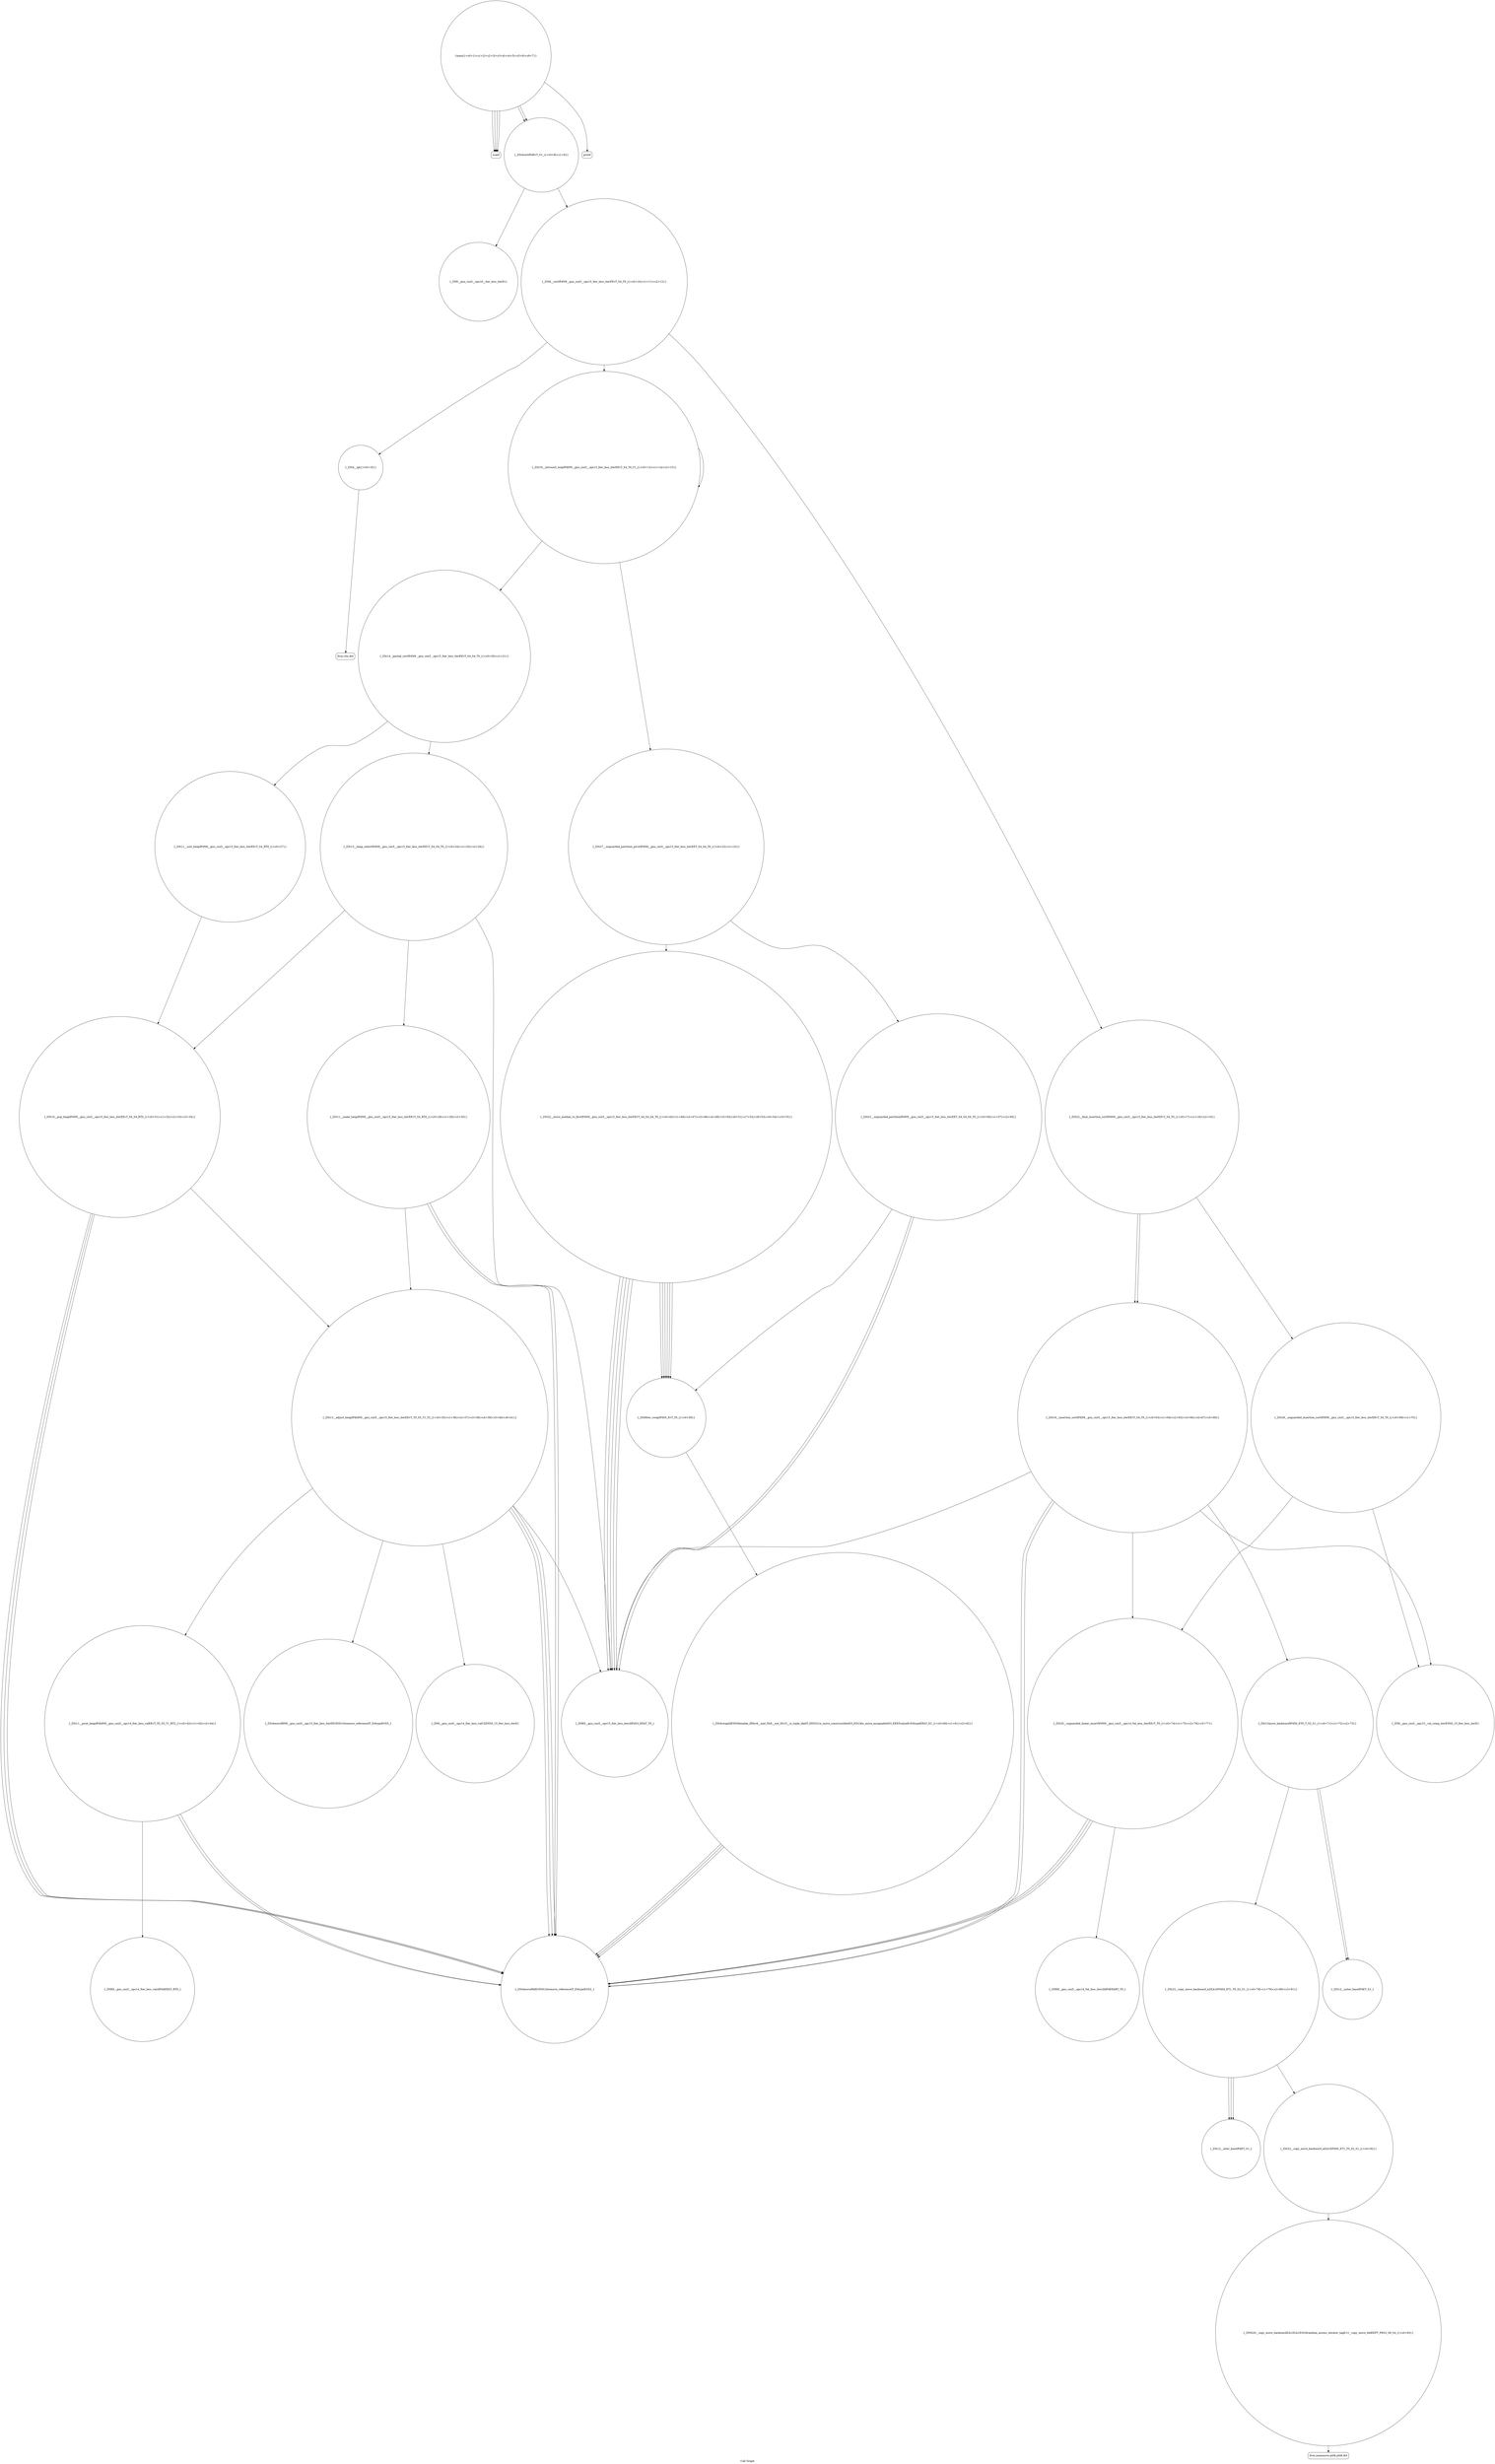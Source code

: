 digraph "Call Graph" {
	label="Call Graph";

	Node0x5622f806c9f0 [shape=record,shape=circle,label="{main|{<s0>1|<s1>2|<s2>3|<s3>4|<s4>5|<s5>6|<s6>7}}"];
	Node0x5622f806c9f0:s0 -> Node0x5622f806ce80[color=black];
	Node0x5622f806c9f0:s1 -> Node0x5622f806ce80[color=black];
	Node0x5622f806c9f0:s2 -> Node0x5622f806ce80[color=black];
	Node0x5622f806c9f0:s3 -> Node0x5622f806ce80[color=black];
	Node0x5622f806c9f0:s4 -> Node0x5622f806cf00[color=black];
	Node0x5622f806c9f0:s5 -> Node0x5622f806cf00[color=black];
	Node0x5622f806c9f0:s6 -> Node0x5622f806cf80[color=black];
	Node0x5622f806db00 [shape=record,shape=Mrecord,label="{llvm.ctlz.i64}"];
	Node0x5622f806d180 [shape=record,shape=circle,label="{_ZSt4__lgl|{<s0>16}}"];
	Node0x5622f806d180:s0 -> Node0x5622f806db00[color=black];
	Node0x5622f806de80 [shape=record,shape=circle,label="{_ZSt12__miter_baseIPdET_S1_}"];
	Node0x5622f806d500 [shape=record,shape=circle,label="{_ZNK9__gnu_cxx5__ops15_Iter_less_iterclIPdS3_EEbT_T0_}"];
	Node0x5622f806d880 [shape=record,shape=circle,label="{_ZNK9__gnu_cxx5__ops14_Iter_less_valclIPddEEbT_RT0_}"];
	Node0x5622f806cf00 [shape=record,shape=circle,label="{_ZSt4sortIPdEvT_S1_|{<s0>8|<s1>9}}"];
	Node0x5622f806cf00:s0 -> Node0x5622f806d080[color=black];
	Node0x5622f806cf00:s1 -> Node0x5622f806d000[color=black];
	Node0x5622f806dc00 [shape=record,shape=circle,label="{_ZSt26__unguarded_insertion_sortIPdN9__gnu_cxx5__ops15_Iter_less_iterEEvT_S4_T0_|{<s0>69|<s1>70}}"];
	Node0x5622f806dc00:s0 -> Node0x5622f806dd80[color=black];
	Node0x5622f806dc00:s1 -> Node0x5622f806dd00[color=black];
	Node0x5622f806d280 [shape=record,shape=circle,label="{_ZSt14__partial_sortIPdN9__gnu_cxx5__ops15_Iter_less_iterEEvT_S4_S4_T0_|{<s0>20|<s1>21}}"];
	Node0x5622f806d280:s0 -> Node0x5622f806d380[color=black];
	Node0x5622f806d280:s1 -> Node0x5622f806d400[color=black];
	Node0x5622f806df80 [shape=record,shape=circle,label="{_ZSt12__niter_baseIPdET_S1_}"];
	Node0x5622f806d600 [shape=record,shape=circle,label="{_ZSt4moveIRdEONSt16remove_referenceIT_E4typeEOS2_}"];
	Node0x5622f806d980 [shape=record,shape=circle,label="{_ZSt21__unguarded_partitionIPdN9__gnu_cxx5__ops15_Iter_less_iterEET_S4_S4_S4_T0_|{<s0>56|<s1>57|<s2>58}}"];
	Node0x5622f806d980:s0 -> Node0x5622f806d500[color=black];
	Node0x5622f806d980:s1 -> Node0x5622f806d500[color=black];
	Node0x5622f806d980:s2 -> Node0x5622f806da00[color=black];
	Node0x5622f806d000 [shape=record,shape=circle,label="{_ZSt6__sortIPdN9__gnu_cxx5__ops15_Iter_less_iterEEvT_S4_T0_|{<s0>10|<s1>11|<s2>12}}"];
	Node0x5622f806d000:s0 -> Node0x5622f806d180[color=black];
	Node0x5622f806d000:s1 -> Node0x5622f806d100[color=black];
	Node0x5622f806d000:s2 -> Node0x5622f806d200[color=black];
	Node0x5622f806dd00 [shape=record,shape=circle,label="{_ZSt25__unguarded_linear_insertIPdN9__gnu_cxx5__ops14_Val_less_iterEEvT_T0_|{<s0>74|<s1>75|<s2>76|<s3>77}}"];
	Node0x5622f806dd00:s0 -> Node0x5622f806d600[color=black];
	Node0x5622f806dd00:s1 -> Node0x5622f806e100[color=black];
	Node0x5622f806dd00:s2 -> Node0x5622f806d600[color=black];
	Node0x5622f806dd00:s3 -> Node0x5622f806d600[color=black];
	Node0x5622f806d380 [shape=record,shape=circle,label="{_ZSt13__heap_selectIPdN9__gnu_cxx5__ops15_Iter_less_iterEEvT_S4_S4_T0_|{<s0>24|<s1>25|<s2>26}}"];
	Node0x5622f806d380:s0 -> Node0x5622f806d480[color=black];
	Node0x5622f806d380:s1 -> Node0x5622f806d500[color=black];
	Node0x5622f806d380:s2 -> Node0x5622f806d580[color=black];
	Node0x5622f806e080 [shape=record,shape=Mrecord,label="{llvm.memmove.p0i8.p0i8.i64}"];
	Node0x5622f806d700 [shape=record,shape=circle,label="{_ZSt4moveIRN9__gnu_cxx5__ops15_Iter_less_iterEEONSt16remove_referenceIT_E4typeEOS5_}"];
	Node0x5622f806da80 [shape=record,shape=circle,label="{_ZSt4swapIdENSt9enable_ifIXsr6__and_ISt6__not_ISt15__is_tuple_likeIT_EESt21is_move_constructibleIS3_ESt18is_move_assignableIS3_EEE5valueEvE4typeERS3_SC_|{<s0>60|<s1>61|<s2>62}}"];
	Node0x5622f806da80:s0 -> Node0x5622f806d600[color=black];
	Node0x5622f806da80:s1 -> Node0x5622f806d600[color=black];
	Node0x5622f806da80:s2 -> Node0x5622f806d600[color=black];
	Node0x5622f806d100 [shape=record,shape=circle,label="{_ZSt16__introsort_loopIPdlN9__gnu_cxx5__ops15_Iter_less_iterEEvT_S4_T0_T1_|{<s0>13|<s1>14|<s2>15}}"];
	Node0x5622f806d100:s0 -> Node0x5622f806d280[color=black];
	Node0x5622f806d100:s1 -> Node0x5622f806d300[color=black];
	Node0x5622f806d100:s2 -> Node0x5622f806d100[color=black];
	Node0x5622f806de00 [shape=record,shape=circle,label="{_ZSt23__copy_move_backward_a2ILb1EPdS0_ET1_T0_S2_S1_|{<s0>78|<s1>79|<s2>80|<s3>81}}"];
	Node0x5622f806de00:s0 -> Node0x5622f806df80[color=black];
	Node0x5622f806de00:s1 -> Node0x5622f806df80[color=black];
	Node0x5622f806de00:s2 -> Node0x5622f806df80[color=black];
	Node0x5622f806de00:s3 -> Node0x5622f806df00[color=black];
	Node0x5622f806d480 [shape=record,shape=circle,label="{_ZSt11__make_heapIPdN9__gnu_cxx5__ops15_Iter_less_iterEEvT_S4_RT0_|{<s0>28|<s1>29|<s2>30}}"];
	Node0x5622f806d480:s0 -> Node0x5622f806d600[color=black];
	Node0x5622f806d480:s1 -> Node0x5622f806d600[color=black];
	Node0x5622f806d480:s2 -> Node0x5622f806d680[color=black];
	Node0x5622f806d800 [shape=record,shape=circle,label="{_ZSt11__push_heapIPdldN9__gnu_cxx5__ops14_Iter_less_valEEvT_T0_S5_T1_RT2_|{<s0>42|<s1>43|<s2>44}}"];
	Node0x5622f806d800:s0 -> Node0x5622f806d880[color=black];
	Node0x5622f806d800:s1 -> Node0x5622f806d600[color=black];
	Node0x5622f806d800:s2 -> Node0x5622f806d600[color=black];
	Node0x5622f806ce80 [shape=record,shape=Mrecord,label="{scanf}"];
	Node0x5622f806db80 [shape=record,shape=circle,label="{_ZSt16__insertion_sortIPdN9__gnu_cxx5__ops15_Iter_less_iterEEvT_S4_T0_|{<s0>63|<s1>64|<s2>65|<s3>66|<s4>67|<s5>68}}"];
	Node0x5622f806db80:s0 -> Node0x5622f806d500[color=black];
	Node0x5622f806db80:s1 -> Node0x5622f806d600[color=black];
	Node0x5622f806db80:s2 -> Node0x5622f806dc80[color=black];
	Node0x5622f806db80:s3 -> Node0x5622f806d600[color=black];
	Node0x5622f806db80:s4 -> Node0x5622f806dd80[color=black];
	Node0x5622f806db80:s5 -> Node0x5622f806dd00[color=black];
	Node0x5622f806d200 [shape=record,shape=circle,label="{_ZSt22__final_insertion_sortIPdN9__gnu_cxx5__ops15_Iter_less_iterEEvT_S4_T0_|{<s0>17|<s1>18|<s2>19}}"];
	Node0x5622f806d200:s0 -> Node0x5622f806db80[color=black];
	Node0x5622f806d200:s1 -> Node0x5622f806dc00[color=black];
	Node0x5622f806d200:s2 -> Node0x5622f806db80[color=black];
	Node0x5622f806df00 [shape=record,shape=circle,label="{_ZSt22__copy_move_backward_aILb1EPdS0_ET1_T0_S2_S1_|{<s0>82}}"];
	Node0x5622f806df00:s0 -> Node0x5622f806e000[color=black];
	Node0x5622f806d580 [shape=record,shape=circle,label="{_ZSt10__pop_heapIPdN9__gnu_cxx5__ops15_Iter_less_iterEEvT_S4_S4_RT0_|{<s0>31|<s1>32|<s2>33|<s3>34}}"];
	Node0x5622f806d580:s0 -> Node0x5622f806d600[color=black];
	Node0x5622f806d580:s1 -> Node0x5622f806d600[color=black];
	Node0x5622f806d580:s2 -> Node0x5622f806d600[color=black];
	Node0x5622f806d580:s3 -> Node0x5622f806d680[color=black];
	Node0x5622f806d900 [shape=record,shape=circle,label="{_ZSt22__move_median_to_firstIPdN9__gnu_cxx5__ops15_Iter_less_iterEEvT_S4_S4_S4_T0_|{<s0>45|<s1>46|<s2>47|<s3>48|<s4>49|<s5>50|<s6>51|<s7>52|<s8>53|<s9>54|<s10>55}}"];
	Node0x5622f806d900:s0 -> Node0x5622f806d500[color=black];
	Node0x5622f806d900:s1 -> Node0x5622f806d500[color=black];
	Node0x5622f806d900:s2 -> Node0x5622f806da00[color=black];
	Node0x5622f806d900:s3 -> Node0x5622f806d500[color=black];
	Node0x5622f806d900:s4 -> Node0x5622f806da00[color=black];
	Node0x5622f806d900:s5 -> Node0x5622f806da00[color=black];
	Node0x5622f806d900:s6 -> Node0x5622f806d500[color=black];
	Node0x5622f806d900:s7 -> Node0x5622f806da00[color=black];
	Node0x5622f806d900:s8 -> Node0x5622f806d500[color=black];
	Node0x5622f806d900:s9 -> Node0x5622f806da00[color=black];
	Node0x5622f806d900:s10 -> Node0x5622f806da00[color=black];
	Node0x5622f806cf80 [shape=record,shape=Mrecord,label="{printf}"];
	Node0x5622f806dc80 [shape=record,shape=circle,label="{_ZSt13move_backwardIPdS0_ET0_T_S2_S1_|{<s0>71|<s1>72|<s2>73}}"];
	Node0x5622f806dc80:s0 -> Node0x5622f806de80[color=black];
	Node0x5622f806dc80:s1 -> Node0x5622f806de80[color=black];
	Node0x5622f806dc80:s2 -> Node0x5622f806de00[color=black];
	Node0x5622f806d300 [shape=record,shape=circle,label="{_ZSt27__unguarded_partition_pivotIPdN9__gnu_cxx5__ops15_Iter_less_iterEET_S4_S4_T0_|{<s0>22|<s1>23}}"];
	Node0x5622f806d300:s0 -> Node0x5622f806d900[color=black];
	Node0x5622f806d300:s1 -> Node0x5622f806d980[color=black];
	Node0x5622f806e000 [shape=record,shape=circle,label="{_ZNSt20__copy_move_backwardILb1ELb1ESt26random_access_iterator_tagE13__copy_move_bIdEEPT_PKS3_S6_S4_|{<s0>83}}"];
	Node0x5622f806e000:s0 -> Node0x5622f806e080[color=black];
	Node0x5622f806d680 [shape=record,shape=circle,label="{_ZSt13__adjust_heapIPdldN9__gnu_cxx5__ops15_Iter_less_iterEEvT_T0_S5_T1_T2_|{<s0>35|<s1>36|<s2>37|<s3>38|<s4>39|<s5>40|<s6>41}}"];
	Node0x5622f806d680:s0 -> Node0x5622f806d500[color=black];
	Node0x5622f806d680:s1 -> Node0x5622f806d600[color=black];
	Node0x5622f806d680:s2 -> Node0x5622f806d600[color=black];
	Node0x5622f806d680:s3 -> Node0x5622f806d700[color=black];
	Node0x5622f806d680:s4 -> Node0x5622f806d780[color=black];
	Node0x5622f806d680:s5 -> Node0x5622f806d600[color=black];
	Node0x5622f806d680:s6 -> Node0x5622f806d800[color=black];
	Node0x5622f806da00 [shape=record,shape=circle,label="{_ZSt9iter_swapIPdS0_EvT_T0_|{<s0>59}}"];
	Node0x5622f806da00:s0 -> Node0x5622f806da80[color=black];
	Node0x5622f806d080 [shape=record,shape=circle,label="{_ZN9__gnu_cxx5__ops16__iter_less_iterEv}"];
	Node0x5622f806dd80 [shape=record,shape=circle,label="{_ZN9__gnu_cxx5__ops15__val_comp_iterENS0_15_Iter_less_iterE}"];
	Node0x5622f806d400 [shape=record,shape=circle,label="{_ZSt11__sort_heapIPdN9__gnu_cxx5__ops15_Iter_less_iterEEvT_S4_RT0_|{<s0>27}}"];
	Node0x5622f806d400:s0 -> Node0x5622f806d580[color=black];
	Node0x5622f806e100 [shape=record,shape=circle,label="{_ZNK9__gnu_cxx5__ops14_Val_less_iterclIdPdEEbRT_T0_}"];
	Node0x5622f806d780 [shape=record,shape=circle,label="{_ZN9__gnu_cxx5__ops14_Iter_less_valC2ENS0_15_Iter_less_iterE}"];
}
